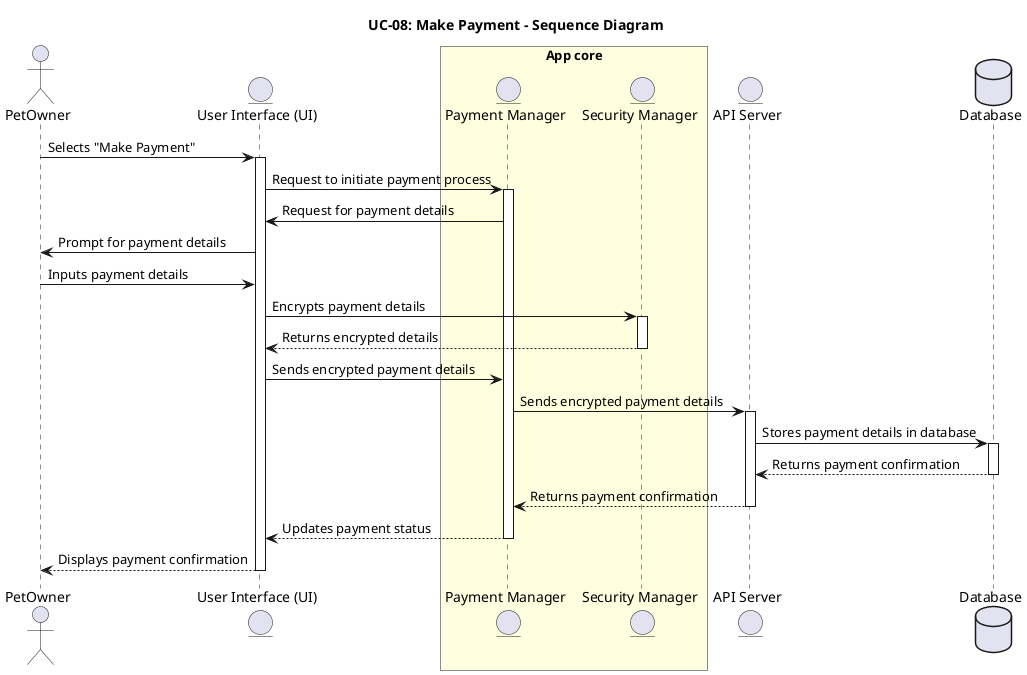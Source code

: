 @startuml
title: UC-08: Make Payment - Sequence Diagram
actor PetOwner
entity "User Interface (UI)" as UI
box "App core" #LightYellow
  entity "Payment Manager" as AppCore
  entity "Security Manager" as Security
end box
entity "API Server" as API
database "Database" as DB

PetOwner -> UI : Selects "Make Payment" 
activate UI

UI -> AppCore : Request to initiate payment process
activate AppCore

AppCore -> UI : Request for payment details
UI -> PetOwner : Prompt for payment details
PetOwner -> UI : Inputs payment details

UI -> Security : Encrypts payment details
activate Security
Security --> UI : Returns encrypted details
deactivate Security

UI -> AppCore : Sends encrypted payment details

AppCore -> API : Sends encrypted payment details
activate API

API -> DB : Stores payment details in database
activate DB

DB --> API : Returns payment confirmation
deactivate DB

API --> AppCore : Returns payment confirmation
deactivate API

AppCore --> UI : Updates payment status
deactivate AppCore

UI --> PetOwner : Displays payment confirmation
deactivate UI

@enduml
